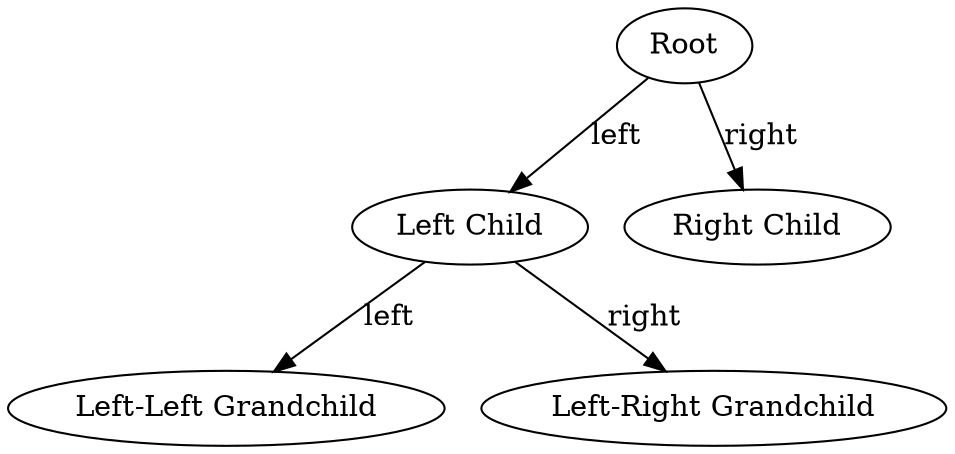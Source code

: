 // This is a dummy DOT file for demonstration purposes

digraph BinaryTree {
    1 [label="Root"];
    2 [label="Left Child"];
    3 [label="Right Child"];
    4 [label="Left-Left Grandchild"];
    5 [label="Left-Right Grandchild"];

    1 -> 2 [label="left"];
    1 -> 3 [label="right"];
    2 -> 4 [label="left"];
    2 -> 5 [label="right"];
}